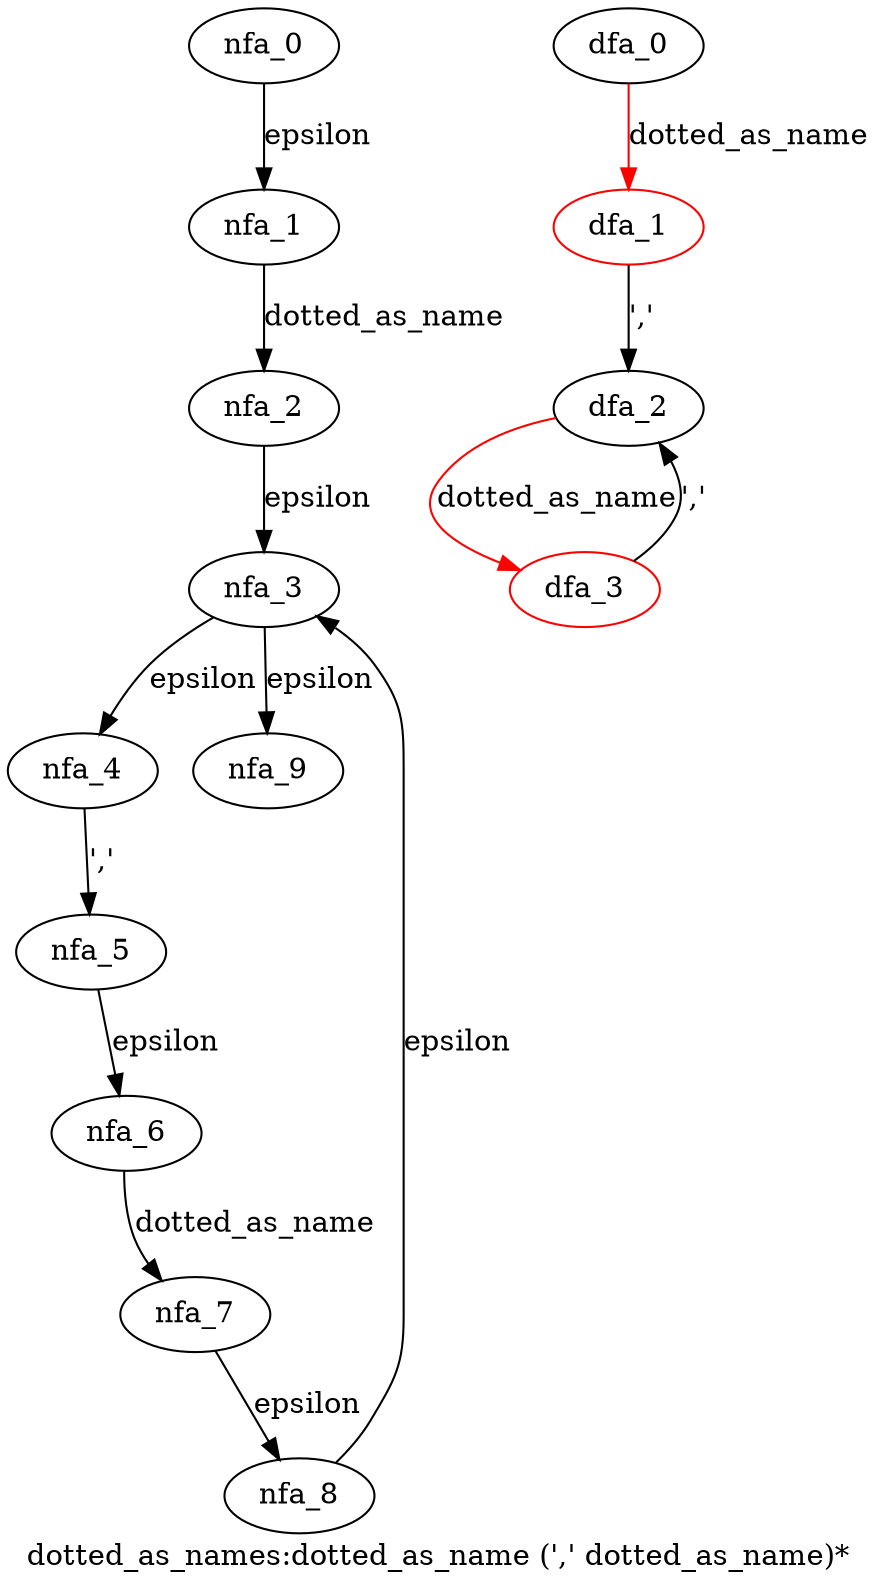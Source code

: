 digraph dotted_as_names {
 graph[label="dotted_as_names:dotted_as_name (',' dotted_as_name)*"]
 subgraph dotted_as_names_nfa {
  nfa_0->nfa_1[label="epsilon"]
  nfa_1->nfa_2[label="dotted_as_name"]
  nfa_2->nfa_3[label="epsilon"]
  nfa_3->nfa_4[label="epsilon"]
  nfa_4->nfa_5[label="','"]
  nfa_5->nfa_6[label="epsilon"]
  nfa_6->nfa_7[label="dotted_as_name"]
  nfa_7->nfa_8[label="epsilon"]
  nfa_8->nfa_3[label="epsilon"]
  nfa_3->nfa_9[label="epsilon"]
  }
 subgraph dotted_as_names_dfa {
  dfa_0->dfa_1[label="dotted_as_name",color=red]
  dfa_1->dfa_2[label="','"]
  dfa_2->dfa_3[label="dotted_as_name",color=red]
  dfa_3->dfa_2[label="','"]
  dfa_1[color=red]
  dfa_3[color=red]
  }
}
